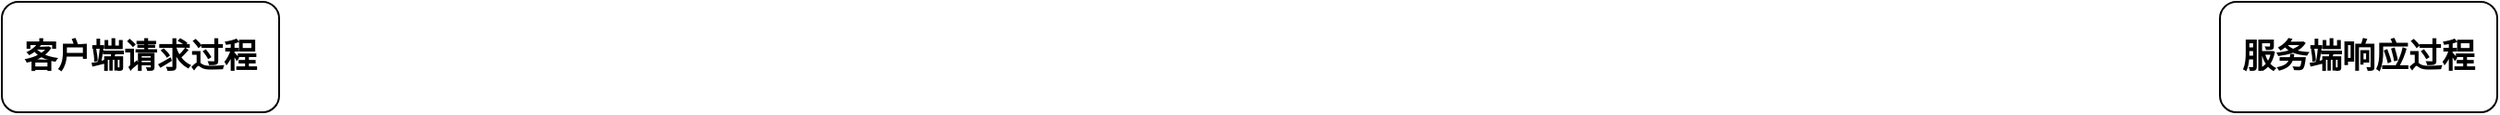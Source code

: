 <mxfile version="26.1.0">
  <diagram name="Page-1" id="XIQBZxarDAWP2gHNoE1S">
    <mxGraphModel dx="1674" dy="785" grid="1" gridSize="10" guides="1" tooltips="1" connect="1" arrows="1" fold="1" page="1" pageScale="1" pageWidth="827" pageHeight="1169" math="0" shadow="0">
      <root>
        <mxCell id="0" />
        <mxCell id="1" parent="0" />
        <mxCell id="6Az1kvPyN0crVKq7ssyA-2" value="&lt;font style=&quot;font-size: 18px;&quot;&gt;&lt;b&gt;客户端请求过程&lt;/b&gt;&lt;/font&gt;" style="rounded=1;whiteSpace=wrap;html=1;" vertex="1" parent="1">
          <mxGeometry x="210" y="290" width="150" height="60" as="geometry" />
        </mxCell>
        <mxCell id="6Az1kvPyN0crVKq7ssyA-3" value="&lt;font style=&quot;font-size: 18px;&quot;&gt;&lt;b&gt;服务端响应过程&lt;/b&gt;&lt;/font&gt;" style="rounded=1;whiteSpace=wrap;html=1;" vertex="1" parent="1">
          <mxGeometry x="1410" y="290" width="150" height="60" as="geometry" />
        </mxCell>
      </root>
    </mxGraphModel>
  </diagram>
</mxfile>
